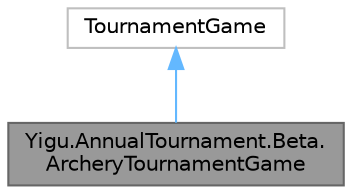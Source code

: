 digraph "Yigu.AnnualTournament.Beta.ArcheryTournamentGame"
{
 // LATEX_PDF_SIZE
  bgcolor="transparent";
  edge [fontname=Helvetica,fontsize=10,labelfontname=Helvetica,labelfontsize=10];
  node [fontname=Helvetica,fontsize=10,shape=box,height=0.2,width=0.4];
  Node1 [id="Node000001",label="Yigu.AnnualTournament.Beta.\lArcheryTournamentGame",height=0.2,width=0.4,color="gray40", fillcolor="grey60", style="filled", fontcolor="black",tooltip="射箭锦标赛游戏类"];
  Node2 -> Node1 [id="edge1_Node000001_Node000002",dir="back",color="steelblue1",style="solid",tooltip=" "];
  Node2 [id="Node000002",label="TournamentGame",height=0.2,width=0.4,color="grey75", fillcolor="white", style="filled",tooltip=" "];
}
